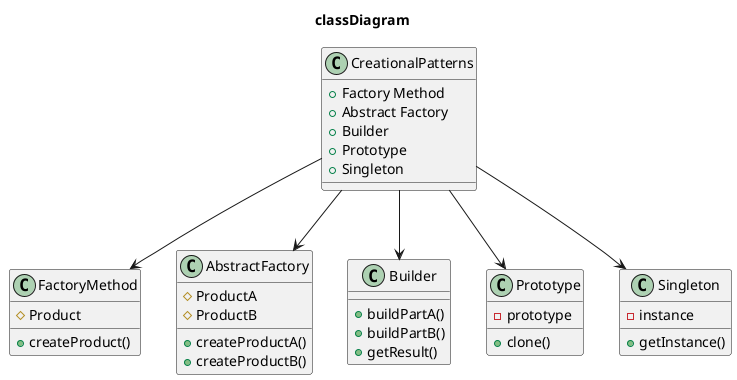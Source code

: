 @startuml
title classDiagram
    class CreationalPatterns{
        +Factory Method
        +Abstract Factory
        +Builder
        +Prototype
        +Singleton
    }

    class FactoryMethod{
        +createProduct()
        #Product
    }

    class AbstractFactory{
        +createProductA()
        +createProductB()
        #ProductA
        #ProductB
    }

    class Builder{
        +buildPartA()
        +buildPartB()
        +getResult()
    }

    class Prototype{
        +clone()
        -prototype
    }

    class Singleton{
        -instance
        +getInstance()
    }

    CreationalPatterns --> FactoryMethod
    CreationalPatterns --> AbstractFactory
    CreationalPatterns --> Builder
    CreationalPatterns --> Prototype
    CreationalPatterns --> Singleton
@enduml